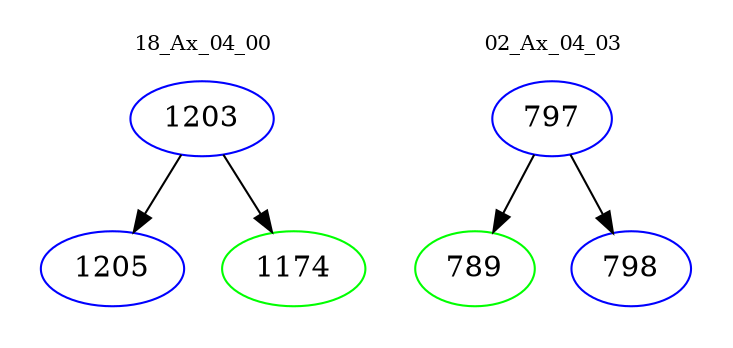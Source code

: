 digraph{
subgraph cluster_0 {
color = white
label = "18_Ax_04_00";
fontsize=10;
T0_1203 [label="1203", color="blue"]
T0_1203 -> T0_1205 [color="black"]
T0_1205 [label="1205", color="blue"]
T0_1203 -> T0_1174 [color="black"]
T0_1174 [label="1174", color="green"]
}
subgraph cluster_1 {
color = white
label = "02_Ax_04_03";
fontsize=10;
T1_797 [label="797", color="blue"]
T1_797 -> T1_789 [color="black"]
T1_789 [label="789", color="green"]
T1_797 -> T1_798 [color="black"]
T1_798 [label="798", color="blue"]
}
}
